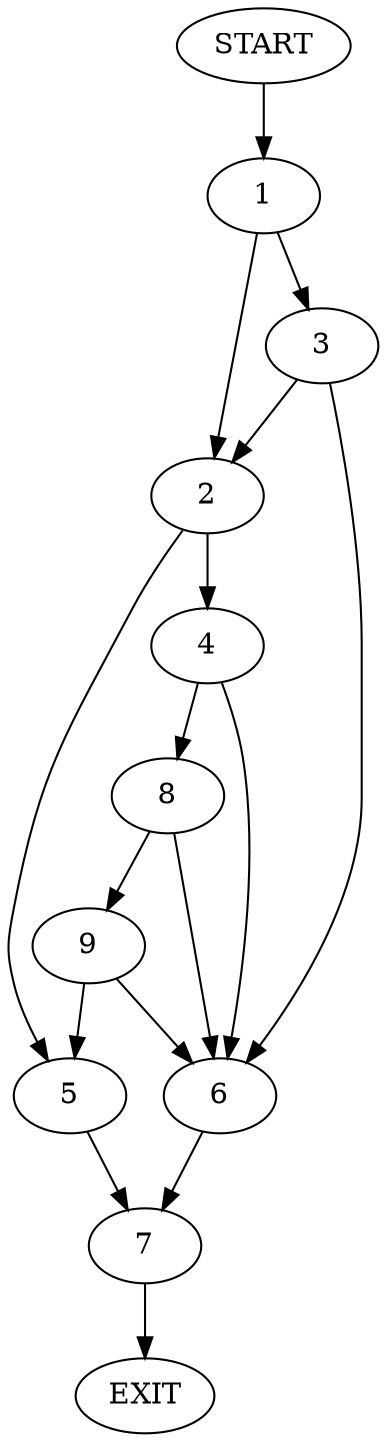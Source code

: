 digraph {
0 [label="START"]
10 [label="EXIT"]
0 -> 1
1 -> 2
1 -> 3
2 -> 4
2 -> 5
3 -> 2
3 -> 6
6 -> 7
4 -> 6
4 -> 8
5 -> 7
8 -> 9
8 -> 6
9 -> 6
9 -> 5
7 -> 10
}
